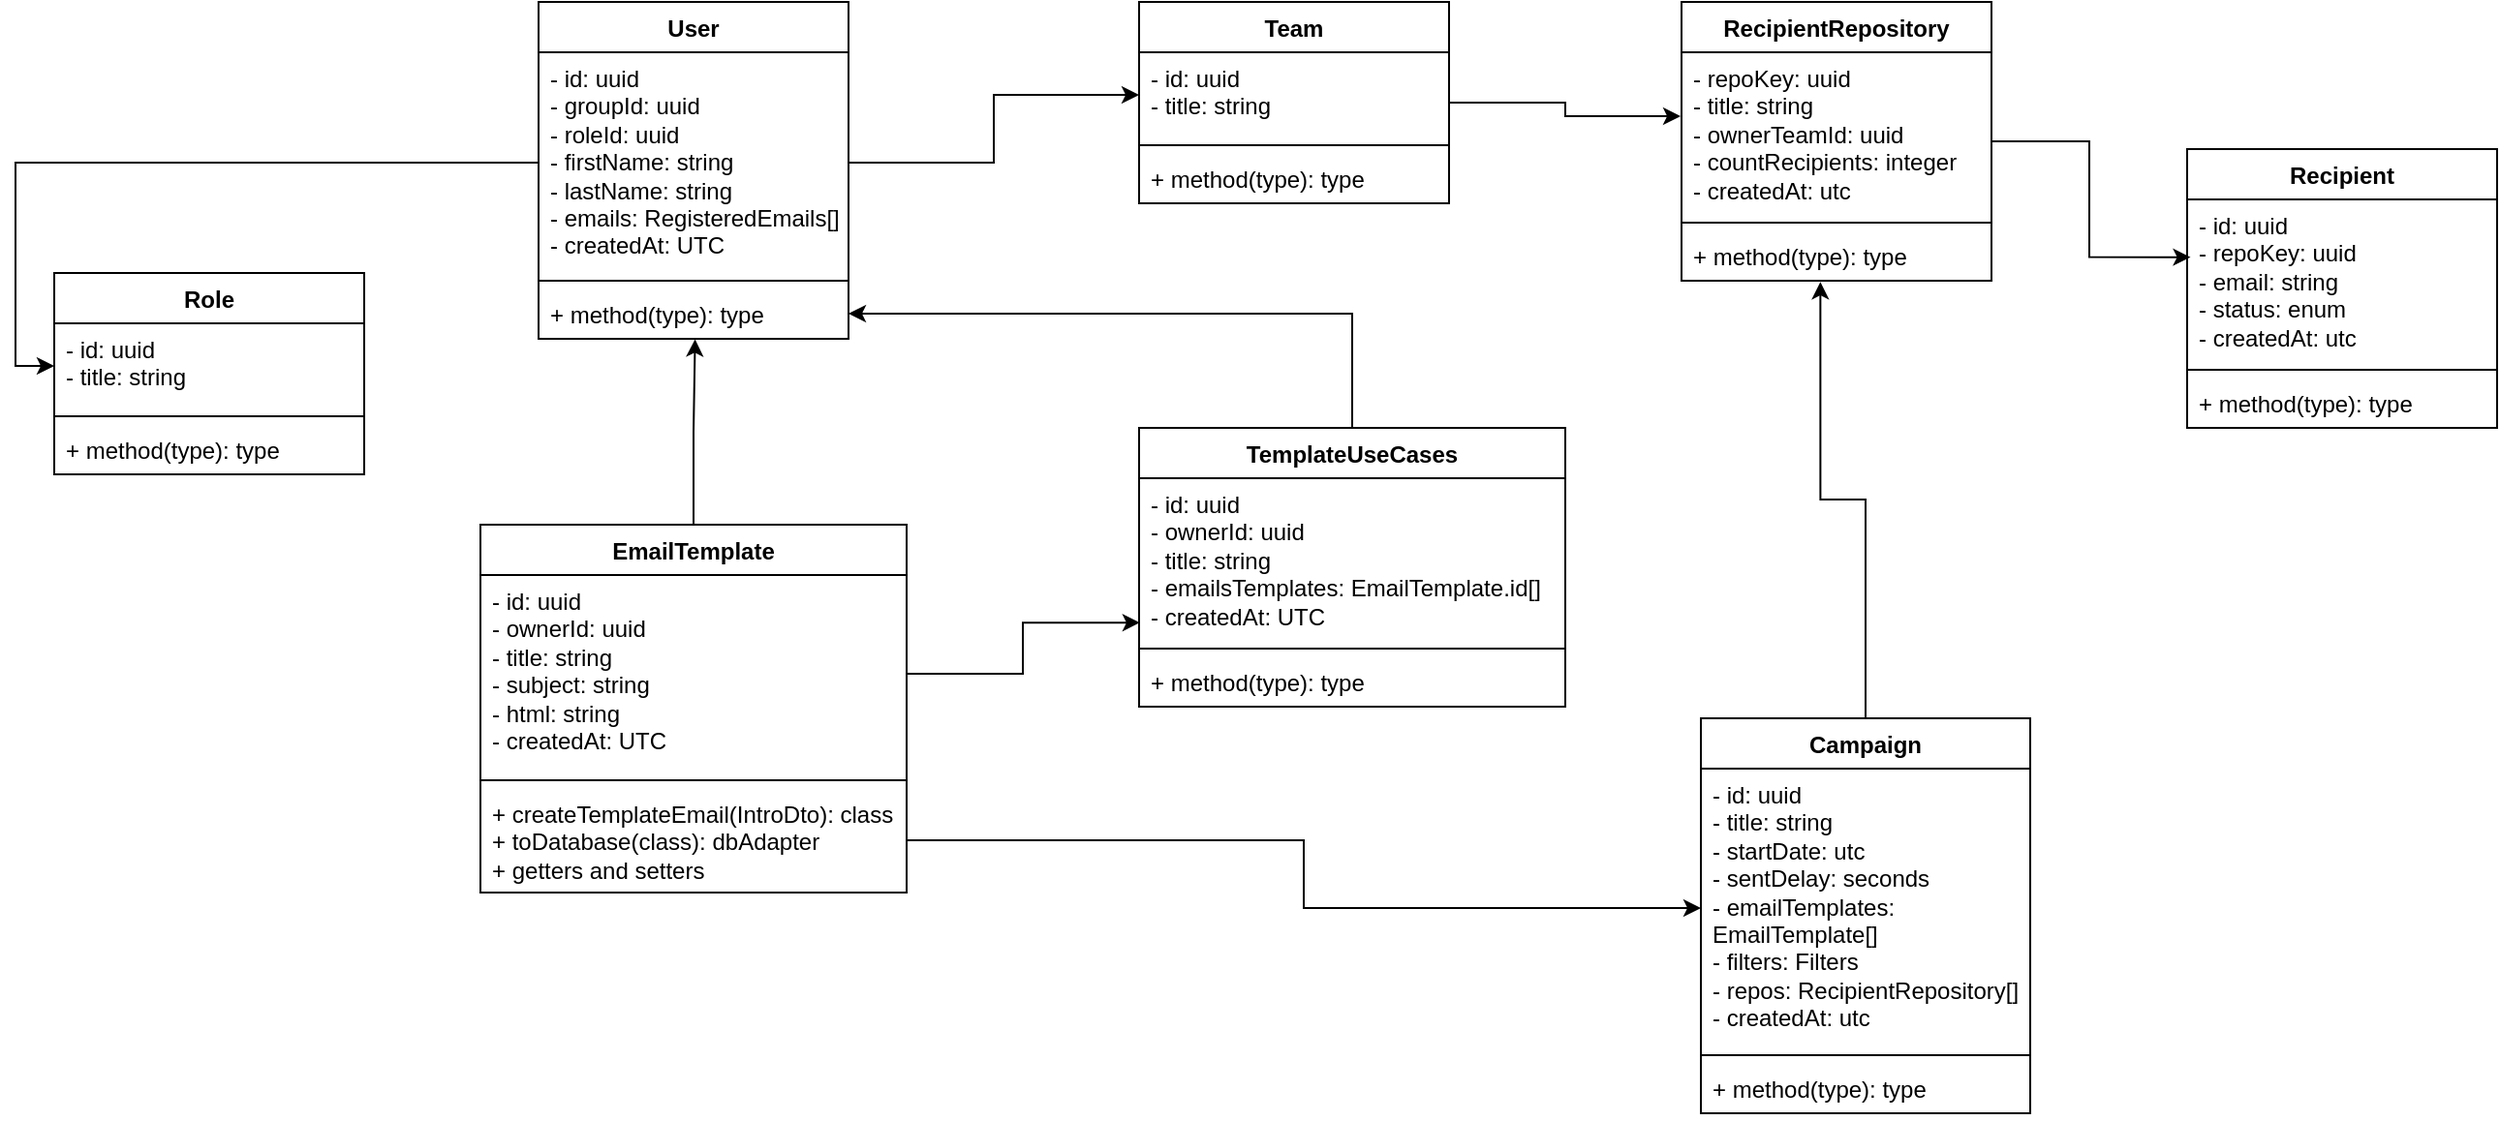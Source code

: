 <mxfile version="24.0.7" type="github">
  <diagram id="C5RBs43oDa-KdzZeNtuy" name="Page-1">
    <mxGraphModel dx="1750" dy="2162" grid="1" gridSize="10" guides="1" tooltips="1" connect="1" arrows="1" fold="1" page="1" pageScale="1" pageWidth="827" pageHeight="1169" math="0" shadow="0">
      <root>
        <mxCell id="WIyWlLk6GJQsqaUBKTNV-0" />
        <mxCell id="WIyWlLk6GJQsqaUBKTNV-1" parent="WIyWlLk6GJQsqaUBKTNV-0" />
        <mxCell id="MapiJpznQvF84yP5ydx--0" value="EmailTemplate" style="swimlane;fontStyle=1;align=center;verticalAlign=top;childLayout=stackLayout;horizontal=1;startSize=26;horizontalStack=0;resizeParent=1;resizeParentMax=0;resizeLast=0;collapsible=1;marginBottom=0;whiteSpace=wrap;html=1;" vertex="1" parent="WIyWlLk6GJQsqaUBKTNV-1">
          <mxGeometry x="280" width="220" height="190" as="geometry" />
        </mxCell>
        <mxCell id="MapiJpznQvF84yP5ydx--1" value="- id: uuid&lt;div&gt;- ownerId: uuid&lt;/div&gt;&lt;div&gt;- title: string&lt;/div&gt;&lt;div&gt;- subject: string&lt;/div&gt;&lt;div&gt;- html: string&lt;/div&gt;&lt;div&gt;- createdAt: UTC&lt;/div&gt;" style="text;strokeColor=none;fillColor=none;align=left;verticalAlign=top;spacingLeft=4;spacingRight=4;overflow=hidden;rotatable=0;points=[[0,0.5],[1,0.5]];portConstraint=eastwest;whiteSpace=wrap;html=1;" vertex="1" parent="MapiJpznQvF84yP5ydx--0">
          <mxGeometry y="26" width="220" height="102" as="geometry" />
        </mxCell>
        <mxCell id="MapiJpznQvF84yP5ydx--2" value="" style="line;strokeWidth=1;fillColor=none;align=left;verticalAlign=middle;spacingTop=-1;spacingLeft=3;spacingRight=3;rotatable=0;labelPosition=right;points=[];portConstraint=eastwest;strokeColor=inherit;" vertex="1" parent="MapiJpznQvF84yP5ydx--0">
          <mxGeometry y="128" width="220" height="8" as="geometry" />
        </mxCell>
        <mxCell id="MapiJpznQvF84yP5ydx--3" value="+ createTemplateEmail(IntroDto): class&lt;div&gt;+ toDatabase(class): dbAdapter&lt;/div&gt;&lt;div&gt;+ getters and setters&lt;/div&gt;" style="text;strokeColor=none;fillColor=none;align=left;verticalAlign=top;spacingLeft=4;spacingRight=4;overflow=hidden;rotatable=0;points=[[0,0.5],[1,0.5]];portConstraint=eastwest;whiteSpace=wrap;html=1;" vertex="1" parent="MapiJpznQvF84yP5ydx--0">
          <mxGeometry y="136" width="220" height="54" as="geometry" />
        </mxCell>
        <mxCell id="MapiJpznQvF84yP5ydx--5" value="User" style="swimlane;fontStyle=1;align=center;verticalAlign=top;childLayout=stackLayout;horizontal=1;startSize=26;horizontalStack=0;resizeParent=1;resizeParentMax=0;resizeLast=0;collapsible=1;marginBottom=0;whiteSpace=wrap;html=1;" vertex="1" parent="WIyWlLk6GJQsqaUBKTNV-1">
          <mxGeometry x="310" y="-270" width="160" height="174" as="geometry" />
        </mxCell>
        <mxCell id="MapiJpznQvF84yP5ydx--6" value="- id: uuid&lt;div&gt;- groupId: uuid&lt;/div&gt;&lt;div&gt;- roleId: uuid&lt;/div&gt;&lt;div&gt;- firstName: string&lt;/div&gt;&lt;div&gt;- lastName: string&lt;/div&gt;&lt;div&gt;- emails: RegisteredEmails[]&lt;/div&gt;&lt;div&gt;- createdAt: UTC&lt;/div&gt;" style="text;strokeColor=none;fillColor=none;align=left;verticalAlign=top;spacingLeft=4;spacingRight=4;overflow=hidden;rotatable=0;points=[[0,0.5],[1,0.5]];portConstraint=eastwest;whiteSpace=wrap;html=1;" vertex="1" parent="MapiJpznQvF84yP5ydx--5">
          <mxGeometry y="26" width="160" height="114" as="geometry" />
        </mxCell>
        <mxCell id="MapiJpznQvF84yP5ydx--7" value="" style="line;strokeWidth=1;fillColor=none;align=left;verticalAlign=middle;spacingTop=-1;spacingLeft=3;spacingRight=3;rotatable=0;labelPosition=right;points=[];portConstraint=eastwest;strokeColor=inherit;" vertex="1" parent="MapiJpznQvF84yP5ydx--5">
          <mxGeometry y="140" width="160" height="8" as="geometry" />
        </mxCell>
        <mxCell id="MapiJpznQvF84yP5ydx--8" value="+ method(type): type" style="text;strokeColor=none;fillColor=none;align=left;verticalAlign=top;spacingLeft=4;spacingRight=4;overflow=hidden;rotatable=0;points=[[0,0.5],[1,0.5]];portConstraint=eastwest;whiteSpace=wrap;html=1;" vertex="1" parent="MapiJpznQvF84yP5ydx--5">
          <mxGeometry y="148" width="160" height="26" as="geometry" />
        </mxCell>
        <mxCell id="MapiJpznQvF84yP5ydx--9" value="Role" style="swimlane;fontStyle=1;align=center;verticalAlign=top;childLayout=stackLayout;horizontal=1;startSize=26;horizontalStack=0;resizeParent=1;resizeParentMax=0;resizeLast=0;collapsible=1;marginBottom=0;whiteSpace=wrap;html=1;" vertex="1" parent="WIyWlLk6GJQsqaUBKTNV-1">
          <mxGeometry x="60" y="-130" width="160" height="104" as="geometry" />
        </mxCell>
        <mxCell id="MapiJpznQvF84yP5ydx--10" value="- id: uuid&lt;div&gt;- title: string&lt;/div&gt;" style="text;strokeColor=none;fillColor=none;align=left;verticalAlign=top;spacingLeft=4;spacingRight=4;overflow=hidden;rotatable=0;points=[[0,0.5],[1,0.5]];portConstraint=eastwest;whiteSpace=wrap;html=1;" vertex="1" parent="MapiJpznQvF84yP5ydx--9">
          <mxGeometry y="26" width="160" height="44" as="geometry" />
        </mxCell>
        <mxCell id="MapiJpznQvF84yP5ydx--11" value="" style="line;strokeWidth=1;fillColor=none;align=left;verticalAlign=middle;spacingTop=-1;spacingLeft=3;spacingRight=3;rotatable=0;labelPosition=right;points=[];portConstraint=eastwest;strokeColor=inherit;" vertex="1" parent="MapiJpznQvF84yP5ydx--9">
          <mxGeometry y="70" width="160" height="8" as="geometry" />
        </mxCell>
        <mxCell id="MapiJpznQvF84yP5ydx--12" value="+ method(type): type" style="text;strokeColor=none;fillColor=none;align=left;verticalAlign=top;spacingLeft=4;spacingRight=4;overflow=hidden;rotatable=0;points=[[0,0.5],[1,0.5]];portConstraint=eastwest;whiteSpace=wrap;html=1;" vertex="1" parent="MapiJpznQvF84yP5ydx--9">
          <mxGeometry y="78" width="160" height="26" as="geometry" />
        </mxCell>
        <mxCell id="MapiJpznQvF84yP5ydx--38" style="edgeStyle=orthogonalEdgeStyle;rounded=0;orthogonalLoop=1;jettySize=auto;html=1;" edge="1" parent="WIyWlLk6GJQsqaUBKTNV-1" source="MapiJpznQvF84yP5ydx--13" target="MapiJpznQvF84yP5ydx--8">
          <mxGeometry relative="1" as="geometry" />
        </mxCell>
        <mxCell id="MapiJpznQvF84yP5ydx--13" value="&lt;div&gt;TemplateUseCases&lt;/div&gt;" style="swimlane;fontStyle=1;align=center;verticalAlign=top;childLayout=stackLayout;horizontal=1;startSize=26;horizontalStack=0;resizeParent=1;resizeParentMax=0;resizeLast=0;collapsible=1;marginBottom=0;whiteSpace=wrap;html=1;" vertex="1" parent="WIyWlLk6GJQsqaUBKTNV-1">
          <mxGeometry x="620" y="-50" width="220" height="144" as="geometry" />
        </mxCell>
        <mxCell id="MapiJpznQvF84yP5ydx--14" value="- id: uuid&lt;div&gt;- ownerId: uuid&lt;/div&gt;&lt;div&gt;- title: string&lt;/div&gt;&lt;div&gt;- emailsTemplates: EmailTemplate.id[]&lt;/div&gt;&lt;div&gt;- createdAt: UTC&lt;/div&gt;" style="text;strokeColor=none;fillColor=none;align=left;verticalAlign=top;spacingLeft=4;spacingRight=4;overflow=hidden;rotatable=0;points=[[0,0.5],[1,0.5]];portConstraint=eastwest;whiteSpace=wrap;html=1;" vertex="1" parent="MapiJpznQvF84yP5ydx--13">
          <mxGeometry y="26" width="220" height="84" as="geometry" />
        </mxCell>
        <mxCell id="MapiJpznQvF84yP5ydx--15" value="" style="line;strokeWidth=1;fillColor=none;align=left;verticalAlign=middle;spacingTop=-1;spacingLeft=3;spacingRight=3;rotatable=0;labelPosition=right;points=[];portConstraint=eastwest;strokeColor=inherit;" vertex="1" parent="MapiJpznQvF84yP5ydx--13">
          <mxGeometry y="110" width="220" height="8" as="geometry" />
        </mxCell>
        <mxCell id="MapiJpznQvF84yP5ydx--16" value="+ method(type): type" style="text;strokeColor=none;fillColor=none;align=left;verticalAlign=top;spacingLeft=4;spacingRight=4;overflow=hidden;rotatable=0;points=[[0,0.5],[1,0.5]];portConstraint=eastwest;whiteSpace=wrap;html=1;" vertex="1" parent="MapiJpznQvF84yP5ydx--13">
          <mxGeometry y="118" width="220" height="26" as="geometry" />
        </mxCell>
        <mxCell id="MapiJpznQvF84yP5ydx--17" value="Campaign" style="swimlane;fontStyle=1;align=center;verticalAlign=top;childLayout=stackLayout;horizontal=1;startSize=26;horizontalStack=0;resizeParent=1;resizeParentMax=0;resizeLast=0;collapsible=1;marginBottom=0;whiteSpace=wrap;html=1;" vertex="1" parent="WIyWlLk6GJQsqaUBKTNV-1">
          <mxGeometry x="910" y="100" width="170" height="204" as="geometry" />
        </mxCell>
        <mxCell id="MapiJpznQvF84yP5ydx--18" value="- id: uuid&lt;div&gt;- title: string&lt;/div&gt;&lt;div&gt;- startDate: utc&lt;/div&gt;&lt;div&gt;- sentDelay: seconds&lt;/div&gt;&lt;div&gt;- emailTemplates: EmailTemplate[]&lt;/div&gt;&lt;div&gt;- filters: Filters&lt;/div&gt;&lt;div&gt;- repos: RecipientRepository[]&lt;/div&gt;&lt;div&gt;- createdAt: utc&lt;/div&gt;" style="text;strokeColor=none;fillColor=none;align=left;verticalAlign=top;spacingLeft=4;spacingRight=4;overflow=hidden;rotatable=0;points=[[0,0.5],[1,0.5]];portConstraint=eastwest;whiteSpace=wrap;html=1;" vertex="1" parent="MapiJpznQvF84yP5ydx--17">
          <mxGeometry y="26" width="170" height="144" as="geometry" />
        </mxCell>
        <mxCell id="MapiJpznQvF84yP5ydx--19" value="" style="line;strokeWidth=1;fillColor=none;align=left;verticalAlign=middle;spacingTop=-1;spacingLeft=3;spacingRight=3;rotatable=0;labelPosition=right;points=[];portConstraint=eastwest;strokeColor=inherit;" vertex="1" parent="MapiJpznQvF84yP5ydx--17">
          <mxGeometry y="170" width="170" height="8" as="geometry" />
        </mxCell>
        <mxCell id="MapiJpznQvF84yP5ydx--20" value="+ method(type): type" style="text;strokeColor=none;fillColor=none;align=left;verticalAlign=top;spacingLeft=4;spacingRight=4;overflow=hidden;rotatable=0;points=[[0,0.5],[1,0.5]];portConstraint=eastwest;whiteSpace=wrap;html=1;" vertex="1" parent="MapiJpznQvF84yP5ydx--17">
          <mxGeometry y="178" width="170" height="26" as="geometry" />
        </mxCell>
        <mxCell id="MapiJpznQvF84yP5ydx--21" value="Recipient" style="swimlane;fontStyle=1;align=center;verticalAlign=top;childLayout=stackLayout;horizontal=1;startSize=26;horizontalStack=0;resizeParent=1;resizeParentMax=0;resizeLast=0;collapsible=1;marginBottom=0;whiteSpace=wrap;html=1;" vertex="1" parent="WIyWlLk6GJQsqaUBKTNV-1">
          <mxGeometry x="1161" y="-194" width="160" height="144" as="geometry" />
        </mxCell>
        <mxCell id="MapiJpznQvF84yP5ydx--22" value="- id: uuid&lt;div&gt;- repoKey: uuid&lt;br&gt;&lt;div&gt;- email: string&lt;/div&gt;&lt;div&gt;- status: enum&lt;/div&gt;&lt;div&gt;- createdAt: utc&lt;/div&gt;&lt;/div&gt;" style="text;strokeColor=none;fillColor=none;align=left;verticalAlign=top;spacingLeft=4;spacingRight=4;overflow=hidden;rotatable=0;points=[[0,0.5],[1,0.5]];portConstraint=eastwest;whiteSpace=wrap;html=1;" vertex="1" parent="MapiJpznQvF84yP5ydx--21">
          <mxGeometry y="26" width="160" height="84" as="geometry" />
        </mxCell>
        <mxCell id="MapiJpznQvF84yP5ydx--23" value="" style="line;strokeWidth=1;fillColor=none;align=left;verticalAlign=middle;spacingTop=-1;spacingLeft=3;spacingRight=3;rotatable=0;labelPosition=right;points=[];portConstraint=eastwest;strokeColor=inherit;" vertex="1" parent="MapiJpznQvF84yP5ydx--21">
          <mxGeometry y="110" width="160" height="8" as="geometry" />
        </mxCell>
        <mxCell id="MapiJpznQvF84yP5ydx--24" value="+ method(type): type" style="text;strokeColor=none;fillColor=none;align=left;verticalAlign=top;spacingLeft=4;spacingRight=4;overflow=hidden;rotatable=0;points=[[0,0.5],[1,0.5]];portConstraint=eastwest;whiteSpace=wrap;html=1;" vertex="1" parent="MapiJpznQvF84yP5ydx--21">
          <mxGeometry y="118" width="160" height="26" as="geometry" />
        </mxCell>
        <mxCell id="MapiJpznQvF84yP5ydx--26" value="Team" style="swimlane;fontStyle=1;align=center;verticalAlign=top;childLayout=stackLayout;horizontal=1;startSize=26;horizontalStack=0;resizeParent=1;resizeParentMax=0;resizeLast=0;collapsible=1;marginBottom=0;whiteSpace=wrap;html=1;" vertex="1" parent="WIyWlLk6GJQsqaUBKTNV-1">
          <mxGeometry x="620" y="-270" width="160" height="104" as="geometry" />
        </mxCell>
        <mxCell id="MapiJpznQvF84yP5ydx--27" value="- id: uuid&lt;div&gt;- title: string&lt;/div&gt;" style="text;strokeColor=none;fillColor=none;align=left;verticalAlign=top;spacingLeft=4;spacingRight=4;overflow=hidden;rotatable=0;points=[[0,0.5],[1,0.5]];portConstraint=eastwest;whiteSpace=wrap;html=1;" vertex="1" parent="MapiJpznQvF84yP5ydx--26">
          <mxGeometry y="26" width="160" height="44" as="geometry" />
        </mxCell>
        <mxCell id="MapiJpznQvF84yP5ydx--28" value="" style="line;strokeWidth=1;fillColor=none;align=left;verticalAlign=middle;spacingTop=-1;spacingLeft=3;spacingRight=3;rotatable=0;labelPosition=right;points=[];portConstraint=eastwest;strokeColor=inherit;" vertex="1" parent="MapiJpznQvF84yP5ydx--26">
          <mxGeometry y="70" width="160" height="8" as="geometry" />
        </mxCell>
        <mxCell id="MapiJpznQvF84yP5ydx--29" value="+ method(type): type" style="text;strokeColor=none;fillColor=none;align=left;verticalAlign=top;spacingLeft=4;spacingRight=4;overflow=hidden;rotatable=0;points=[[0,0.5],[1,0.5]];portConstraint=eastwest;whiteSpace=wrap;html=1;" vertex="1" parent="MapiJpznQvF84yP5ydx--26">
          <mxGeometry y="78" width="160" height="26" as="geometry" />
        </mxCell>
        <mxCell id="MapiJpznQvF84yP5ydx--30" value="RecipientRepository" style="swimlane;fontStyle=1;align=center;verticalAlign=top;childLayout=stackLayout;horizontal=1;startSize=26;horizontalStack=0;resizeParent=1;resizeParentMax=0;resizeLast=0;collapsible=1;marginBottom=0;whiteSpace=wrap;html=1;" vertex="1" parent="WIyWlLk6GJQsqaUBKTNV-1">
          <mxGeometry x="900" y="-270" width="160" height="144" as="geometry" />
        </mxCell>
        <mxCell id="MapiJpznQvF84yP5ydx--31" value="- repoKey: uuid&lt;div&gt;- title: string&lt;br&gt;&lt;div&gt;- ownerTeamId: uuid&lt;/div&gt;&lt;div&gt;- countRecipients: integer&lt;/div&gt;&lt;div&gt;- createdAt: utc&lt;/div&gt;&lt;/div&gt;" style="text;strokeColor=none;fillColor=none;align=left;verticalAlign=top;spacingLeft=4;spacingRight=4;overflow=hidden;rotatable=0;points=[[0,0.5],[1,0.5]];portConstraint=eastwest;whiteSpace=wrap;html=1;" vertex="1" parent="MapiJpznQvF84yP5ydx--30">
          <mxGeometry y="26" width="160" height="84" as="geometry" />
        </mxCell>
        <mxCell id="MapiJpznQvF84yP5ydx--32" value="" style="line;strokeWidth=1;fillColor=none;align=left;verticalAlign=middle;spacingTop=-1;spacingLeft=3;spacingRight=3;rotatable=0;labelPosition=right;points=[];portConstraint=eastwest;strokeColor=inherit;" vertex="1" parent="MapiJpznQvF84yP5ydx--30">
          <mxGeometry y="110" width="160" height="8" as="geometry" />
        </mxCell>
        <mxCell id="MapiJpznQvF84yP5ydx--33" value="+ method(type): type" style="text;strokeColor=none;fillColor=none;align=left;verticalAlign=top;spacingLeft=4;spacingRight=4;overflow=hidden;rotatable=0;points=[[0,0.5],[1,0.5]];portConstraint=eastwest;whiteSpace=wrap;html=1;" vertex="1" parent="MapiJpznQvF84yP5ydx--30">
          <mxGeometry y="118" width="160" height="26" as="geometry" />
        </mxCell>
        <mxCell id="MapiJpznQvF84yP5ydx--35" style="edgeStyle=orthogonalEdgeStyle;rounded=0;orthogonalLoop=1;jettySize=auto;html=1;exitX=1;exitY=0.5;exitDx=0;exitDy=0;entryX=0;entryY=0.5;entryDx=0;entryDy=0;" edge="1" parent="WIyWlLk6GJQsqaUBKTNV-1" source="MapiJpznQvF84yP5ydx--6" target="MapiJpznQvF84yP5ydx--27">
          <mxGeometry relative="1" as="geometry" />
        </mxCell>
        <mxCell id="MapiJpznQvF84yP5ydx--36" style="edgeStyle=orthogonalEdgeStyle;rounded=0;orthogonalLoop=1;jettySize=auto;html=1;entryX=0;entryY=0.5;entryDx=0;entryDy=0;" edge="1" parent="WIyWlLk6GJQsqaUBKTNV-1" source="MapiJpznQvF84yP5ydx--6" target="MapiJpznQvF84yP5ydx--10">
          <mxGeometry relative="1" as="geometry" />
        </mxCell>
        <mxCell id="MapiJpznQvF84yP5ydx--37" style="edgeStyle=orthogonalEdgeStyle;rounded=0;orthogonalLoop=1;jettySize=auto;html=1;entryX=0.505;entryY=1.008;entryDx=0;entryDy=0;entryPerimeter=0;" edge="1" parent="WIyWlLk6GJQsqaUBKTNV-1" source="MapiJpznQvF84yP5ydx--0" target="MapiJpznQvF84yP5ydx--8">
          <mxGeometry relative="1" as="geometry" />
        </mxCell>
        <mxCell id="MapiJpznQvF84yP5ydx--39" style="edgeStyle=orthogonalEdgeStyle;rounded=0;orthogonalLoop=1;jettySize=auto;html=1;entryX=0.002;entryY=0.888;entryDx=0;entryDy=0;entryPerimeter=0;" edge="1" parent="WIyWlLk6GJQsqaUBKTNV-1" source="MapiJpznQvF84yP5ydx--1" target="MapiJpznQvF84yP5ydx--14">
          <mxGeometry relative="1" as="geometry" />
        </mxCell>
        <mxCell id="MapiJpznQvF84yP5ydx--40" style="edgeStyle=orthogonalEdgeStyle;rounded=0;orthogonalLoop=1;jettySize=auto;html=1;entryX=-0.003;entryY=0.393;entryDx=0;entryDy=0;entryPerimeter=0;" edge="1" parent="WIyWlLk6GJQsqaUBKTNV-1" source="MapiJpznQvF84yP5ydx--26" target="MapiJpznQvF84yP5ydx--31">
          <mxGeometry relative="1" as="geometry" />
        </mxCell>
        <mxCell id="MapiJpznQvF84yP5ydx--41" style="edgeStyle=orthogonalEdgeStyle;rounded=0;orthogonalLoop=1;jettySize=auto;html=1;entryX=0.011;entryY=0.355;entryDx=0;entryDy=0;entryPerimeter=0;" edge="1" parent="WIyWlLk6GJQsqaUBKTNV-1" source="MapiJpznQvF84yP5ydx--30" target="MapiJpznQvF84yP5ydx--22">
          <mxGeometry relative="1" as="geometry" />
        </mxCell>
        <mxCell id="MapiJpznQvF84yP5ydx--44" style="edgeStyle=orthogonalEdgeStyle;rounded=0;orthogonalLoop=1;jettySize=auto;html=1;entryX=0.448;entryY=1.023;entryDx=0;entryDy=0;entryPerimeter=0;" edge="1" parent="WIyWlLk6GJQsqaUBKTNV-1" source="MapiJpznQvF84yP5ydx--17" target="MapiJpznQvF84yP5ydx--33">
          <mxGeometry relative="1" as="geometry" />
        </mxCell>
        <mxCell id="MapiJpznQvF84yP5ydx--45" style="edgeStyle=orthogonalEdgeStyle;rounded=0;orthogonalLoop=1;jettySize=auto;html=1;" edge="1" parent="WIyWlLk6GJQsqaUBKTNV-1" source="MapiJpznQvF84yP5ydx--3" target="MapiJpznQvF84yP5ydx--18">
          <mxGeometry relative="1" as="geometry" />
        </mxCell>
      </root>
    </mxGraphModel>
  </diagram>
</mxfile>
